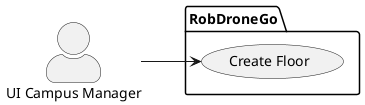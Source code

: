 @startuml scenaryLevel1
left to right direction

skinparam actorStyle awesome

actor "UI Campus Manager" as CM

package  RobDroneGo  {
  usecase "Create Floor" as UC2
}
CM --> UC2
@enduml
